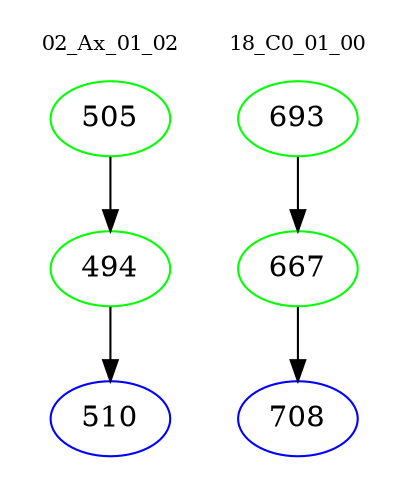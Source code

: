 digraph{
subgraph cluster_0 {
color = white
label = "02_Ax_01_02";
fontsize=10;
T0_505 [label="505", color="green"]
T0_505 -> T0_494 [color="black"]
T0_494 [label="494", color="green"]
T0_494 -> T0_510 [color="black"]
T0_510 [label="510", color="blue"]
}
subgraph cluster_1 {
color = white
label = "18_C0_01_00";
fontsize=10;
T1_693 [label="693", color="green"]
T1_693 -> T1_667 [color="black"]
T1_667 [label="667", color="green"]
T1_667 -> T1_708 [color="black"]
T1_708 [label="708", color="blue"]
}
}
